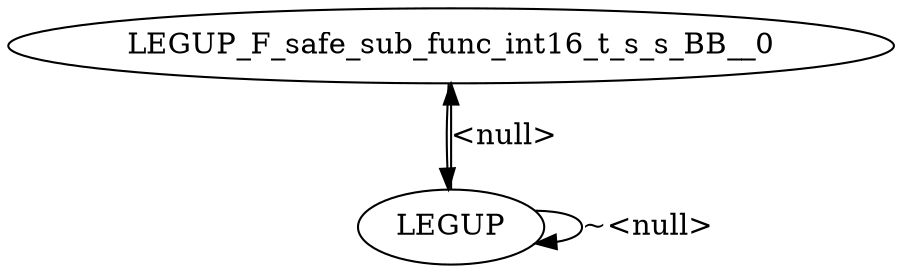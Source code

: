 digraph {
Node0x40a99e0[label="LEGUP_F_safe_sub_func_int16_t_s_s_BB__0"];
Node0x40a9520[label="LEGUP"];
Node0x40a9520 -> Node0x40a99e0[label="<null>"];
Node0x40a9520 -> Node0x40a9520[label="~<null>"];
Node0x40a99e0 -> Node0x40a9520;
}
